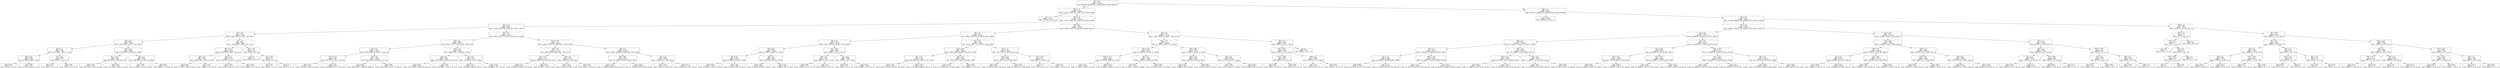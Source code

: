 digraph Tree {
node [shape=box] ;
0 [label="X[5] <= 0.5\ngini = 0.767\nsamples = 11106340\nvalue = [3319248, 5200390, 1921, 5143966, 28518, 1814080, 2061026]"] ;
1 [label="X[8] <= 1.5\ngini = 0.774\nsamples = 1440220\nvalue = [373116, 393407, 819, 778337, 4336, 311920, 414943]"] ;
0 -> 1 [labeldistance=2.5, labelangle=45, headlabel="True"] ;
2 [label="gini = 0.0\nsamples = 136575\nvalue = [215796, 0, 0, 0, 0, 0, 0]"] ;
1 -> 2 ;
3 [label="X[9] <= 2.5\ngini = 0.752\nsamples = 1303645\nvalue = [157320, 393407, 819, 778337, 4336, 311920, 414943]"] ;
1 -> 3 ;
4 [label="X[9] <= 0.5\ngini = 0.735\nsamples = 699757\nvalue = [62305, 209070, 143, 436182, 3828, 262022, 133530]"] ;
3 -> 4 ;
5 [label="X[3] <= 74.5\ngini = 0.682\nsamples = 71962\nvalue = [12385, 13733, 23, 40432, 2, 890, 46244]"] ;
4 -> 5 ;
6 [label="X[3] <= 58.5\ngini = 0.697\nsamples = 43561\nvalue = [7045, 11333, 14, 27774, 2, 587, 22125]"] ;
5 -> 6 ;
7 [label="X[8] <= 2.5\ngini = 0.744\nsamples = 4400\nvalue = [1574, 1885, 1, 2198, 2, 73, 1219]"] ;
6 -> 7 ;
8 [label="X[6] <= 16.5\ngini = 0.649\nsamples = 3343\nvalue = [0, 1885, 0, 2198, 0, 0, 1219]"] ;
7 -> 8 ;
9 [label="gini = 0.089\nsamples = 26\nvalue = [0, 41, 0, 2, 0, 0, 0]"] ;
8 -> 9 ;
10 [label="gini = 0.649\nsamples = 3317\nvalue = [0, 1844, 0, 2196, 0, 0, 1219]"] ;
8 -> 10 ;
11 [label="X[7] <= 5.5\ngini = 0.088\nsamples = 1057\nvalue = [1574, 0, 1, 0, 2, 73, 0]"] ;
7 -> 11 ;
12 [label="gini = 0.518\nsamples = 34\nvalue = [26, 0, 1, 0, 0, 23, 0]"] ;
11 -> 12 ;
13 [label="gini = 0.063\nsamples = 1023\nvalue = [1548, 0, 0, 0, 2, 50, 0]"] ;
11 -> 13 ;
14 [label="X[10] <= 47.5\ngini = 0.684\nsamples = 39161\nvalue = [5471, 9448, 13, 25576, 0, 514, 20906]"] ;
6 -> 14 ;
15 [label="X[7] <= 170.5\ngini = 0.693\nsamples = 6750\nvalue = [809, 3140, 4, 4398, 0, 64, 2270]"] ;
14 -> 15 ;
16 [label="gini = 0.705\nsamples = 2905\nvalue = [462, 1711, 0, 1553, 0, 32, 852]"] ;
15 -> 16 ;
17 [label="gini = 0.668\nsamples = 3845\nvalue = [347, 1429, 4, 2845, 0, 32, 1418]"] ;
15 -> 17 ;
18 [label="X[8] <= 2.5\ngini = 0.673\nsamples = 32411\nvalue = [4662, 6308, 9, 21178, 0, 450, 18636]"] ;
14 -> 18 ;
19 [label="gini = 0.607\nsamples = 29177\nvalue = [0, 6308, 0, 21178, 0, 0, 18636]"] ;
18 -> 19 ;
20 [label="gini = 0.164\nsamples = 3234\nvalue = [4662, 0, 9, 0, 0, 450, 0]"] ;
18 -> 20 ;
21 [label="X[1] <= 0.5\ngini = 0.614\nsamples = 28401\nvalue = [5340, 2400, 9, 12658, 0, 303, 24119]"] ;
5 -> 21 ;
22 [label="X[6] <= 12.5\ngini = 0.612\nsamples = 28296\nvalue = [5184, 2400, 9, 12658, 0, 300, 24119]"] ;
21 -> 22 ;
23 [label="X[8] <= 2.5\ngini = 0.669\nsamples = 11182\nvalue = [1958, 1739, 5, 7454, 0, 126, 6368]"] ;
22 -> 23 ;
24 [label="gini = 0.591\nsamples = 9831\nvalue = [0, 1739, 0, 7454, 0, 0, 6368]"] ;
23 -> 24 ;
25 [label="gini = 0.118\nsamples = 1351\nvalue = [1958, 0, 5, 0, 0, 126, 0]"] ;
23 -> 25 ;
26 [label="X[8] <= 2.5\ngini = 0.516\nsamples = 17114\nvalue = [3226, 661, 4, 5204, 0, 174, 17751]"] ;
22 -> 26 ;
27 [label="gini = 0.386\nsamples = 14979\nvalue = [0, 661, 0, 5204, 0, 0, 17751]"] ;
26 -> 27 ;
28 [label="gini = 0.099\nsamples = 2135\nvalue = [3226, 0, 4, 0, 0, 174, 0]"] ;
26 -> 28 ;
29 [label="X[6] <= 12.5\ngini = 0.037\nsamples = 105\nvalue = [156, 0, 0, 0, 0, 3, 0]"] ;
21 -> 29 ;
30 [label="gini = 0.0\nsamples = 81\nvalue = [126, 0, 0, 0, 0, 0, 0]"] ;
29 -> 30 ;
31 [label="X[3] <= 76.0\ngini = 0.165\nsamples = 24\nvalue = [30, 0, 0, 0, 0, 3, 0]"] ;
29 -> 31 ;
32 [label="gini = 0.18\nsamples = 23\nvalue = [27, 0, 0, 0, 0, 3, 0]"] ;
31 -> 32 ;
33 [label="gini = 0.0\nsamples = 1\nvalue = [3, 0, 0, 0, 0, 0, 0]"] ;
31 -> 33 ;
34 [label="X[9] <= 1.5\ngini = 0.723\nsamples = 627795\nvalue = [49920, 195337, 120, 395750, 3826, 261132, 87286]"] ;
4 -> 34 ;
35 [label="X[6] <= 30.5\ngini = 0.685\nsamples = 201836\nvalue = [16275, 57727, 5, 125255, 1345, 113498, 5426]"] ;
34 -> 35 ;
36 [label="X[4] <= 7.5\ngini = 0.685\nsamples = 134350\nvalue = [10582, 36942, 4, 87360, 719, 71449, 5426]"] ;
35 -> 36 ;
37 [label="X[10] <= 29.5\ngini = 0.713\nsamples = 9910\nvalue = [1760, 2712, 0, 5411, 4, 225, 5426]"] ;
36 -> 37 ;
38 [label="gini = 0.64\nsamples = 3451\nvalue = [562, 414, 0, 1654, 0, 80, 2705]"] ;
37 -> 38 ;
39 [label="gini = 0.724\nsamples = 6459\nvalue = [1198, 2298, 0, 3757, 4, 145, 2721]"] ;
37 -> 39 ;
40 [label="X[0] <= 0.5\ngini = 0.664\nsamples = 124440\nvalue = [8822, 34230, 4, 81949, 715, 71224, 0]"] ;
36 -> 40 ;
41 [label="gini = 0.655\nsamples = 91300\nvalue = [6884, 21086, 3, 56238, 683, 59609, 0]"] ;
40 -> 41 ;
42 [label="gini = 0.646\nsamples = 33140\nvalue = [1938, 13144, 1, 25711, 32, 11615, 0]"] ;
40 -> 42 ;
43 [label="X[4] <= 11.5\ngini = 0.68\nsamples = 67486\nvalue = [5693, 20785, 1, 37895, 626, 42049, 0]"] ;
35 -> 43 ;
44 [label="X[0] <= 0.5\ngini = 0.672\nsamples = 60152\nvalue = [5264, 16320, 1, 34020, 589, 39228, 0]"] ;
43 -> 44 ;
45 [label="gini = 0.654\nsamples = 44515\nvalue = [4109, 10424, 0, 22299, 562, 33150, 0]"] ;
44 -> 45 ;
46 [label="gini = 0.66\nsamples = 15637\nvalue = [1155, 5896, 1, 11721, 27, 6078, 0]"] ;
44 -> 46 ;
47 [label="X[0] <= 0.5\ngini = 0.681\nsamples = 7334\nvalue = [429, 4465, 0, 3875, 37, 2821, 0]"] ;
43 -> 47 ;
48 [label="gini = 0.673\nsamples = 3544\nvalue = [340, 966, 0, 1864, 34, 2379, 0]"] ;
47 -> 48 ;
49 [label="gini = 0.549\nsamples = 3790\nvalue = [89, 3499, 0, 2011, 3, 442, 0]"] ;
47 -> 49 ;
50 [label="X[10] <= 29.5\ngini = 0.732\nsamples = 425959\nvalue = [33645, 137610, 115, 270495, 2481, 147634, 81860]"] ;
34 -> 50 ;
51 [label="X[8] <= 2.5\ngini = 0.745\nsamples = 51451\nvalue = [4464, 9658, 53, 26871, 399, 25285, 14515]"] ;
50 -> 51 ;
52 [label="X[4] <= 11.5\ngini = 0.714\nsamples = 48276\nvalue = [0, 9658, 0, 26871, 0, 25166, 14515]"] ;
51 -> 52 ;
53 [label="gini = 0.701\nsamples = 44222\nvalue = [0, 9099, 0, 25136, 0, 25166, 10413]"] ;
52 -> 53 ;
54 [label="gini = 0.507\nsamples = 4054\nvalue = [0, 559, 0, 1735, 0, 0, 4102]"] ;
52 -> 54 ;
55 [label="X[0] <= 0.5\ngini = 0.207\nsamples = 3175\nvalue = [4464, 0, 53, 0, 399, 119, 0]"] ;
51 -> 55 ;
56 [label="gini = 0.233\nsamples = 2686\nvalue = [3726, 0, 53, 0, 391, 111, 0]"] ;
55 -> 56 ;
57 [label="gini = 0.042\nsamples = 489\nvalue = [738, 0, 0, 0, 8, 8, 0]"] ;
55 -> 57 ;
58 [label="X[8] <= 2.5\ngini = 0.726\nsamples = 374508\nvalue = [29181, 127952, 62, 243624, 2082, 122349, 67345]"] ;
50 -> 58 ;
59 [label="X[3] <= 65.5\ngini = 0.697\nsamples = 353780\nvalue = [0, 127952, 0, 243624, 0, 120975, 67345]"] ;
58 -> 59 ;
60 [label="gini = 0.714\nsamples = 151742\nvalue = [0, 54582, 0, 95049, 0, 58732, 31731]"] ;
59 -> 60 ;
61 [label="gini = 0.681\nsamples = 202038\nvalue = [0, 73370, 0, 148575, 0, 62243, 35614]"] ;
59 -> 61 ;
62 [label="X[4] <= 2.5\ngini = 0.198\nsamples = 20728\nvalue = [29181, 0, 62, 0, 2082, 1374, 0]"] ;
58 -> 62 ;
63 [label="gini = 0.292\nsamples = 3192\nvalue = [4125, 0, 0, 0, 888, 0, 0]"] ;
62 -> 63 ;
64 [label="gini = 0.177\nsamples = 17536\nvalue = [25056, 0, 62, 0, 1194, 1374, 0]"] ;
62 -> 64 ;
65 [label="X[4] <= 6.5\ngini = 0.734\nsamples = 603888\nvalue = [95015, 184337, 676, 342155, 508, 49898, 281413]"] ;
3 -> 65 ;
66 [label="X[4] <= 4.5\ngini = 0.75\nsamples = 331188\nvalue = [48666, 107501, 362, 187528, 508, 48270, 130682]"] ;
65 -> 66 ;
67 [label="X[8] <= 2.5\ngini = 0.707\nsamples = 205706\nvalue = [27401, 74934, 240, 116425, 7, 1129, 104822]"] ;
66 -> 67 ;
68 [label="X[6] <= 32.5\ngini = 0.656\nsamples = 187449\nvalue = [0, 74934, 0, 116425, 0, 0, 104822]"] ;
67 -> 68 ;
69 [label="X[6] <= 31.5\ngini = 0.644\nsamples = 119176\nvalue = [0, 39341, 0, 74164, 0, 0, 74566]"] ;
68 -> 69 ;
70 [label="gini = 0.646\nsamples = 110785\nvalue = [0, 38267, 0, 71427, 0, 0, 65239]"] ;
69 -> 70 ;
71 [label="gini = 0.446\nsamples = 8391\nvalue = [0, 1074, 0, 2737, 0, 0, 9327]"] ;
69 -> 71 ;
72 [label="X[0] <= 1.5\ngini = 0.66\nsamples = 68273\nvalue = [0, 35593, 0, 42261, 0, 0, 30256]"] ;
68 -> 72 ;
73 [label="gini = 0.657\nsamples = 60383\nvalue = [0, 26571, 0, 39229, 0, 0, 29814]"] ;
72 -> 73 ;
74 [label="gini = 0.419\nsamples = 7890\nvalue = [0, 9022, 0, 3032, 0, 0, 442]"] ;
72 -> 74 ;
75 [label="X[7] <= 96.5\ngini = 0.092\nsamples = 18257\nvalue = [27401, 0, 240, 0, 7, 1129, 0]"] ;
67 -> 75 ;
76 [label="X[8] <= 4.5\ngini = 0.264\nsamples = 3307\nvalue = [4497, 0, 215, 0, 2, 577, 0]"] ;
75 -> 76 ;
77 [label="gini = 0.396\nsamples = 1991\nvalue = [2423, 0, 215, 0, 2, 577, 0]"] ;
76 -> 77 ;
78 [label="gini = 0.0\nsamples = 1316\nvalue = [2074, 0, 0, 0, 0, 0, 0]"] ;
76 -> 78 ;
79 [label="X[3] <= 40.5\ngini = 0.048\nsamples = 14950\nvalue = [22904, 0, 25, 0, 5, 552, 0]"] ;
75 -> 79 ;
80 [label="gini = 0.168\nsamples = 141\nvalue = [206, 0, 0, 0, 0, 21, 0]"] ;
79 -> 80 ;
81 [label="gini = 0.047\nsamples = 14809\nvalue = [22698, 0, 25, 0, 5, 531, 0]"] ;
79 -> 81 ;
82 [label="X[3] <= 74.5\ngini = 0.76\nsamples = 125482\nvalue = [21265, 32567, 122, 71103, 501, 47141, 25860]"] ;
66 -> 82 ;
83 [label="X[7] <= 138.5\ngini = 0.756\nsamples = 108829\nvalue = [18058, 31236, 106, 63672, 415, 37885, 20886]"] ;
82 -> 83 ;
84 [label="X[0] <= 0.5\ngini = 0.775\nsamples = 27361\nvalue = [8109, 6494, 102, 14265, 337, 9517, 4440]"] ;
83 -> 84 ;
85 [label="gini = 0.783\nsamples = 18141\nvalue = [6393, 3147, 102, 7709, 303, 7462, 3563]"] ;
84 -> 85 ;
86 [label="gini = 0.708\nsamples = 9220\nvalue = [1716, 3347, 0, 6556, 34, 2055, 877]"] ;
84 -> 86 ;
87 [label="X[8] <= 2.5\ngini = 0.746\nsamples = 81468\nvalue = [9949, 24742, 4, 49407, 78, 28368, 16446]"] ;
83 -> 87 ;
88 [label="gini = 0.708\nsamples = 75102\nvalue = [0, 24742, 0, 49407, 0, 28345, 16446]"] ;
87 -> 88 ;
89 [label="gini = 0.021\nsamples = 6366\nvalue = [9949, 0, 4, 0, 78, 23, 0]"] ;
87 -> 89 ;
90 [label="X[8] <= 2.5\ngini = 0.743\nsamples = 16653\nvalue = [3207, 1331, 16, 7431, 86, 9256, 4974]"] ;
82 -> 90 ;
91 [label="X[10] <= 24.5\ngini = 0.684\nsamples = 14526\nvalue = [0, 1331, 0, 7431, 0, 9225, 4974]"] ;
90 -> 91 ;
92 [label="gini = 0.686\nsamples = 6970\nvalue = [0, 1081, 0, 4759, 0, 3236, 1928]"] ;
91 -> 92 ;
93 [label="gini = 0.634\nsamples = 7556\nvalue = [0, 250, 0, 2672, 0, 5989, 3046]"] ;
91 -> 93 ;
94 [label="X[2] <= 130.5\ngini = 0.077\nsamples = 2127\nvalue = [3207, 0, 16, 0, 86, 31, 0]"] ;
90 -> 94 ;
95 [label="gini = 0.0\nsamples = 75\nvalue = [124, 0, 0, 0, 0, 0, 0]"] ;
94 -> 95 ;
96 [label="gini = 0.08\nsamples = 2052\nvalue = [3083, 0, 16, 0, 86, 31, 0]"] ;
94 -> 96 ;
97 [label="X[8] <= 2.5\ngini = 0.705\nsamples = 272700\nvalue = [46349, 76836, 314, 154627, 0, 1628, 150731]"] ;
65 -> 97 ;
98 [label="X[3] <= 74.5\ngini = 0.64\nsamples = 242063\nvalue = [0, 76836, 0, 154627, 0, 45, 150731]"] ;
97 -> 98 ;
99 [label="X[2] <= 124.5\ngini = 0.647\nsamples = 206323\nvalue = [0, 73152, 0, 137523, 0, 31, 115429]"] ;
98 -> 99 ;
100 [label="X[10] <= 227.5\ngini = 0.624\nsamples = 86333\nvalue = [0, 22550, 0, 58900, 0, 10, 55047]"] ;
99 -> 100 ;
101 [label="gini = 0.637\nsamples = 62999\nvalue = [0, 19321, 0, 42392, 0, 5, 37824]"] ;
100 -> 101 ;
102 [label="gini = 0.576\nsamples = 23334\nvalue = [0, 3229, 0, 16508, 0, 5, 17223]"] ;
100 -> 102 ;
103 [label="X[0] <= 0.5\ngini = 0.655\nsamples = 119990\nvalue = [0, 50602, 0, 78623, 0, 21, 60382]"] ;
99 -> 103 ;
104 [label="gini = 0.627\nsamples = 62943\nvalue = [0, 17325, 0, 38258, 0, 5, 43998]"] ;
103 -> 104 ;
105 [label="gini = 0.629\nsamples = 57047\nvalue = [0, 33277, 0, 40365, 0, 16, 16384]"] ;
103 -> 105 ;
106 [label="X[6] <= 30.5\ngini = 0.507\nsamples = 35740\nvalue = [0, 3684, 0, 17104, 0, 14, 35302]"] ;
98 -> 106 ;
107 [label="X[10] <= 6.5\ngini = 0.584\nsamples = 15951\nvalue = [0, 2543, 0, 10427, 0, 4, 12129]"] ;
106 -> 107 ;
108 [label="gini = 0.516\nsamples = 6911\nvalue = [0, 568, 0, 3758, 0, 4, 6508]"] ;
107 -> 108 ;
109 [label="gini = 0.607\nsamples = 9040\nvalue = [0, 1975, 0, 6669, 0, 0, 5621]"] ;
107 -> 109 ;
110 [label="X[0] <= 0.5\ngini = 0.394\nsamples = 19789\nvalue = [0, 1141, 0, 6677, 0, 10, 23173]"] ;
106 -> 110 ;
111 [label="gini = 0.309\nsamples = 15361\nvalue = [0, 576, 0, 3863, 0, 10, 19648]"] ;
110 -> 111 ;
112 [label="gini = 0.566\nsamples = 4428\nvalue = [0, 565, 0, 2814, 0, 0, 3525]"] ;
110 -> 112 ;
113 [label="X[8] <= 4.5\ngini = 0.076\nsamples = 30637\nvalue = [46349, 0, 314, 0, 0, 1583, 0]"] ;
97 -> 113 ;
114 [label="X[2] <= 120.5\ngini = 0.218\nsamples = 9826\nvalue = [13720, 0, 314, 0, 0, 1583, 0]"] ;
113 -> 114 ;
115 [label="X[10] <= 136.0\ngini = 0.496\nsamples = 650\nvalue = [645, 0, 43, 0, 0, 341, 0]"] ;
114 -> 115 ;
116 [label="gini = 0.313\nsamples = 285\nvalue = [369, 0, 0, 0, 0, 89, 0]"] ;
115 -> 116 ;
117 [label="gini = 0.566\nsamples = 365\nvalue = [276, 0, 43, 0, 0, 252, 0]"] ;
115 -> 117 ;
118 [label="X[8] <= 3.5\ngini = 0.189\nsamples = 9176\nvalue = [13075, 0, 271, 0, 0, 1242, 0]"] ;
114 -> 118 ;
119 [label="gini = 0.1\nsamples = 8695\nvalue = [13075, 0, 0, 0, 0, 731, 0]"] ;
118 -> 119 ;
120 [label="gini = 0.453\nsamples = 481\nvalue = [0, 0, 271, 0, 0, 511, 0]"] ;
118 -> 120 ;
121 [label="gini = 0.0\nsamples = 20811\nvalue = [32629, 0, 0, 0, 0, 0, 0]"] ;
113 -> 121 ;
122 [label="X[8] <= 1.5\ngini = 0.761\nsamples = 9666120\nvalue = [2946132, 4806983, 1102, 4365629, 24182, 1502160, 1646083]"] ;
0 -> 122 [labeldistance=2.5, labelangle=-45, headlabel="False"] ;
123 [label="gini = 0.0\nsamples = 1053706\nvalue = [1667636, 0, 0, 0, 0, 0, 0]"] ;
122 -> 123 ;
124 [label="X[1] <= 0.5\ngini = 0.737\nsamples = 8612414\nvalue = [1278496, 4806983, 1102, 4365629, 24182, 1502160, 1646083]"] ;
122 -> 124 ;
125 [label="X[8] <= 2.5\ngini = 0.736\nsamples = 8578103\nvalue = [1226042, 4806983, 1100, 4365526, 23563, 1501100, 1646071]"] ;
124 -> 125 ;
126 [label="X[0] <= 0.5\ngini = 0.689\nsamples = 7773279\nvalue = [0, 4806983, 0, 4365526, 0, 1478278, 1646071]"] ;
125 -> 126 ;
127 [label="X[9] <= 2.5\ngini = 0.731\nsamples = 3762568\nvalue = [0, 1259567, 0, 2192733, 0, 1165374, 1335941]"] ;
126 -> 127 ;
128 [label="X[6] <= 2.5\ngini = 0.72\nsamples = 2687507\nvalue = [0, 887178, 0, 1648586, 0, 1073337, 644217]"] ;
127 -> 128 ;
129 [label="X[7] <= 75.5\ngini = 0.704\nsamples = 363897\nvalue = [0, 155093, 0, 227846, 0, 54968, 138068]"] ;
128 -> 129 ;
130 [label="gini = 0.696\nsamples = 132460\nvalue = [0, 62765, 0, 78772, 0, 12743, 55328]"] ;
129 -> 130 ;
131 [label="gini = 0.707\nsamples = 231437\nvalue = [0, 92328, 0, 149074, 0, 42225, 82740]"] ;
129 -> 131 ;
132 [label="X[10] <= 29.5\ngini = 0.715\nsamples = 2323610\nvalue = [0, 732085, 0, 1420740, 0, 1018369, 506149]"] ;
128 -> 132 ;
133 [label="gini = 0.719\nsamples = 386023\nvalue = [0, 76165, 0, 212676, 0, 192089, 130795]"] ;
132 -> 133 ;
134 [label="gini = 0.711\nsamples = 1937587\nvalue = [0, 655920, 0, 1208064, 0, 826280, 375354]"] ;
132 -> 134 ;
135 [label="X[6] <= 32.5\ngini = 0.681\nsamples = 1075061\nvalue = [0, 372389, 0, 544147, 0, 92037, 691724]"] ;
127 -> 135 ;
136 [label="X[10] <= 52.5\ngini = 0.674\nsamples = 722453\nvalue = [0, 223529, 0, 372977, 0, 64635, 481202]"] ;
135 -> 136 ;
137 [label="gini = 0.634\nsamples = 150603\nvalue = [0, 26934, 0, 75147, 0, 17419, 118749]"] ;
136 -> 137 ;
138 [label="gini = 0.681\nsamples = 571850\nvalue = [0, 196595, 0, 297830, 0, 47216, 362453]"] ;
136 -> 138 ;
139 [label="X[6] <= 47.5\ngini = 0.69\nsamples = 352608\nvalue = [0, 148860, 0, 171170, 0, 27402, 210522]"] ;
135 -> 139 ;
140 [label="gini = 0.691\nsamples = 342736\nvalue = [0, 145943, 0, 169740, 0, 26849, 199837]"] ;
139 -> 140 ;
141 [label="gini = 0.485\nsamples = 9872\nvalue = [0, 2917, 0, 1430, 0, 553, 10685]"] ;
139 -> 141 ;
142 [label="X[4] <= 2.5\ngini = 0.565\nsamples = 4010711\nvalue = [0, 3547416, 0, 2172793, 0, 312904, 310130]"] ;
126 -> 142 ;
143 [label="X[2] <= 124.5\ngini = 0.488\nsamples = 671740\nvalue = [0, 698995, 0, 294201, 0, 28831, 39951]"] ;
142 -> 143 ;
144 [label="X[2] <= 120.5\ngini = 0.565\nsamples = 205099\nvalue = [0, 178307, 0, 116454, 0, 11588, 18391]"] ;
143 -> 144 ;
145 [label="gini = 0.601\nsamples = 66426\nvalue = [0, 51334, 0, 41259, 0, 4551, 8185]"] ;
144 -> 145 ;
146 [label="gini = 0.544\nsamples = 138673\nvalue = [0, 126973, 0, 75195, 0, 7037, 10206]"] ;
144 -> 146 ;
147 [label="X[2] <= 132.5\ngini = 0.442\nsamples = 466641\nvalue = [0, 520688, 0, 177747, 0, 17243, 21560]"] ;
143 -> 147 ;
148 [label="gini = 0.46\nsamples = 358637\nvalue = [0, 390007, 0, 144272, 0, 14615, 17913]"] ;
147 -> 148 ;
149 [label="gini = 0.373\nsamples = 108004\nvalue = [0, 130681, 0, 33475, 0, 2628, 3647]"] ;
147 -> 149 ;
150 [label="X[10] <= 230.5\ngini = 0.577\nsamples = 3338971\nvalue = [0, 2848421, 0, 1878592, 0, 284073, 270179]"] ;
142 -> 150 ;
151 [label="X[2] <= 132.5\ngini = 0.592\nsamples = 2613631\nvalue = [0, 2138670, 0, 1511289, 0, 247951, 236575]"] ;
150 -> 151 ;
152 [label="gini = 0.598\nsamples = 2364451\nvalue = [0, 1893091, 0, 1393772, 0, 231844, 221566]"] ;
151 -> 152 ;
153 [label="gini = 0.52\nsamples = 249180\nvalue = [0, 245579, 0, 117517, 0, 16107, 15009]"] ;
151 -> 153 ;
154 [label="X[0] <= 2.5\ngini = 0.513\nsamples = 725340\nvalue = [0, 709751, 0, 367303, 0, 36122, 33604]"] ;
150 -> 154 ;
155 [label="gini = 0.503\nsamples = 691272\nvalue = [0, 694704, 0, 331030, 0, 34938, 32448]"] ;
154 -> 155 ;
156 [label="gini = 0.463\nsamples = 34068\nvalue = [0, 15047, 0, 36273, 0, 1184, 1156]"] ;
154 -> 156 ;
157 [label="X[2] <= 137.5\ngini = 0.073\nsamples = 804824\nvalue = [1226042, 0, 1100, 0, 23563, 22822, 0]"] ;
125 -> 157 ;
158 [label="X[3] <= 62.5\ngini = 0.068\nsamples = 783839\nvalue = [1196860, 0, 1094, 0, 20824, 21608, 0]"] ;
157 -> 158 ;
159 [label="X[9] <= 2.5\ngini = 0.038\nsamples = 367100\nvalue = [569437, 0, 356, 0, 5434, 5388, 0]"] ;
158 -> 159 ;
160 [label="X[7] <= 1.5\ngini = 0.047\nsamples = 225391\nvalue = [347894, 0, 66, 0, 5113, 3298, 0]"] ;
159 -> 160 ;
161 [label="gini = 0.388\nsamples = 2800\nvalue = [3405, 0, 0, 0, 694, 367, 0]"] ;
160 -> 161 ;
162 [label="gini = 0.041\nsamples = 222591\nvalue = [344489, 0, 66, 0, 4419, 2931, 0]"] ;
160 -> 162 ;
163 [label="X[3] <= 44.5\ngini = 0.024\nsamples = 141709\nvalue = [221543, 0, 290, 0, 321, 2090, 0]"] ;
159 -> 163 ;
164 [label="gini = 0.018\nsamples = 78799\nvalue = [123276, 0, 159, 0, 109, 886, 0]"] ;
163 -> 164 ;
165 [label="gini = 0.031\nsamples = 62910\nvalue = [98267, 0, 131, 0, 212, 1204, 0]"] ;
163 -> 165 ;
166 [label="X[10] <= 7.5\ngini = 0.095\nsamples = 416739\nvalue = [627423, 0, 738, 0, 15390, 16220, 0]"] ;
158 -> 166 ;
167 [label="X[7] <= 53.5\ngini = 0.209\nsamples = 26087\nvalue = [36629, 0, 27, 0, 2106, 2589, 0]"] ;
166 -> 167 ;
168 [label="gini = 0.519\nsamples = 5865\nvalue = [6049, 0, 20, 0, 1480, 1802, 0]"] ;
167 -> 168 ;
169 [label="gini = 0.086\nsamples = 20222\nvalue = [30580, 0, 7, 0, 626, 787, 0]"] ;
167 -> 169 ;
170 [label="X[6] <= 40.5\ngini = 0.086\nsamples = 390652\nvalue = [590794, 0, 711, 0, 13284, 13631, 0]"] ;
166 -> 170 ;
171 [label="gini = 0.075\nsamples = 357686\nvalue = [544505, 0, 688, 0, 10205, 10904, 0]"] ;
170 -> 171 ;
172 [label="gini = 0.205\nsamples = 32966\nvalue = [46289, 0, 23, 0, 3079, 2727, 0]"] ;
170 -> 172 ;
173 [label="X[0] <= 1.5\ngini = 0.216\nsamples = 20985\nvalue = [29182, 0, 6, 0, 2739, 1214, 0]"] ;
157 -> 173 ;
174 [label="X[9] <= 2.5\ngini = 0.248\nsamples = 17796\nvalue = [24246, 0, 6, 0, 2732, 1193, 0]"] ;
173 -> 174 ;
175 [label="X[8] <= 4.5\ngini = 0.333\nsamples = 11493\nvalue = [14624, 0, 6, 0, 2713, 897, 0]"] ;
174 -> 175 ;
176 [label="gini = 0.609\nsamples = 4157\nvalue = [2958, 0, 6, 0, 2713, 897, 0]"] ;
175 -> 176 ;
177 [label="gini = 0.0\nsamples = 7336\nvalue = [11666, 0, 0, 0, 0, 0, 0]"] ;
175 -> 177 ;
178 [label="X[2] <= 138.5\ngini = 0.062\nsamples = 6303\nvalue = [9622, 0, 0, 0, 19, 296, 0]"] ;
174 -> 178 ;
179 [label="gini = 0.063\nsamples = 6120\nvalue = [9359, 0, 0, 0, 19, 296, 0]"] ;
178 -> 179 ;
180 [label="gini = 0.0\nsamples = 183\nvalue = [263, 0, 0, 0, 0, 0, 0]"] ;
178 -> 180 ;
181 [label="X[10] <= 250.5\ngini = 0.011\nsamples = 3189\nvalue = [4936, 0, 0, 0, 7, 21, 0]"] ;
173 -> 181 ;
182 [label="X[5] <= 1.5\ngini = 0.008\nsamples = 2700\nvalue = [4178, 0, 0, 0, 4, 12, 0]"] ;
181 -> 182 ;
183 [label="gini = 0.016\nsamples = 904\nvalue = [1380, 0, 0, 0, 0, 11, 0]"] ;
182 -> 183 ;
184 [label="gini = 0.004\nsamples = 1796\nvalue = [2798, 0, 0, 0, 4, 1, 0]"] ;
182 -> 184 ;
185 [label="X[8] <= 4.0\ngini = 0.031\nsamples = 489\nvalue = [758, 0, 0, 0, 3, 9, 0]"] ;
181 -> 185 ;
186 [label="gini = 0.095\nsamples = 152\nvalue = [231, 0, 0, 0, 3, 9, 0]"] ;
185 -> 186 ;
187 [label="gini = 0.0\nsamples = 337\nvalue = [527, 0, 0, 0, 0, 0, 0]"] ;
185 -> 187 ;
188 [label="X[8] <= 2.5\ngini = 0.065\nsamples = 34311\nvalue = [52454, 0, 2, 103, 619, 1060, 12]"] ;
124 -> 188 ;
189 [label="X[6] <= 7.5\ngini = 0.227\nsamples = 76\nvalue = [0, 0, 0, 103, 0, 3, 12]"] ;
188 -> 189 ;
190 [label="X[4] <= 4.5\ngini = 0.5\nsamples = 13\nvalue = [0, 0, 0, 3, 0, 3, 12]"] ;
189 -> 190 ;
191 [label="gini = 0.0\nsamples = 2\nvalue = [0, 0, 0, 3, 0, 0, 0]"] ;
190 -> 191 ;
192 [label="X[0] <= 0.5\ngini = 0.32\nsamples = 11\nvalue = [0, 0, 0, 0, 0, 3, 12]"] ;
190 -> 192 ;
193 [label="X[7] <= 154.0\ngini = 0.245\nsamples = 10\nvalue = [0, 0, 0, 0, 0, 2, 12]"] ;
192 -> 193 ;
194 [label="gini = 0.0\nsamples = 5\nvalue = [0, 0, 0, 0, 0, 0, 8]"] ;
193 -> 194 ;
195 [label="gini = 0.444\nsamples = 5\nvalue = [0, 0, 0, 0, 0, 2, 4]"] ;
193 -> 195 ;
196 [label="gini = 0.0\nsamples = 1\nvalue = [0, 0, 0, 0, 0, 1, 0]"] ;
192 -> 196 ;
197 [label="gini = 0.0\nsamples = 63\nvalue = [0, 0, 0, 100, 0, 0, 0]"] ;
189 -> 197 ;
198 [label="X[3] <= 66.5\ngini = 0.061\nsamples = 34235\nvalue = [52454, 0, 2, 0, 619, 1057, 0]"] ;
188 -> 198 ;
199 [label="X[6] <= 47.5\ngini = 0.043\nsamples = 19937\nvalue = [30856, 0, 0, 0, 235, 447, 0]"] ;
198 -> 199 ;
200 [label="X[9] <= 2.5\ngini = 0.042\nsamples = 19795\nvalue = [30660, 0, 0, 0, 228, 433, 0]"] ;
199 -> 200 ;
201 [label="X[5] <= 1.5\ngini = 0.038\nsamples = 11448\nvalue = [17719, 0, 0, 0, 190, 154, 0]"] ;
200 -> 201 ;
202 [label="gini = 0.034\nsamples = 5493\nvalue = [8511, 0, 0, 0, 60, 91, 0]"] ;
201 -> 202 ;
203 [label="gini = 0.04\nsamples = 5955\nvalue = [9208, 0, 0, 0, 130, 63, 0]"] ;
201 -> 203 ;
204 [label="X[10] <= 249.5\ngini = 0.047\nsamples = 8347\nvalue = [12941, 0, 0, 0, 38, 279, 0]"] ;
200 -> 204 ;
205 [label="gini = 0.05\nsamples = 7751\nvalue = [11974, 0, 0, 0, 37, 276, 0]"] ;
204 -> 205 ;
206 [label="gini = 0.008\nsamples = 596\nvalue = [967, 0, 0, 0, 1, 3, 0]"] ;
204 -> 206 ;
207 [label="X[9] <= 2.5\ngini = 0.179\nsamples = 142\nvalue = [196, 0, 0, 0, 7, 14, 0]"] ;
199 -> 207 ;
208 [label="X[0] <= 121.0\ngini = 0.105\nsamples = 122\nvalue = [172, 0, 0, 0, 7, 3, 0]"] ;
207 -> 208 ;
209 [label="gini = 0.096\nsamples = 121\nvalue = [172, 0, 0, 0, 6, 3, 0]"] ;
208 -> 209 ;
210 [label="gini = 0.0\nsamples = 1\nvalue = [0, 0, 0, 0, 1, 0, 0]"] ;
208 -> 210 ;
211 [label="X[3] <= 51.5\ngini = 0.431\nsamples = 20\nvalue = [24, 0, 0, 0, 0, 11, 0]"] ;
207 -> 211 ;
212 [label="gini = 0.498\nsamples = 9\nvalue = [8, 0, 0, 0, 0, 9, 0]"] ;
211 -> 212 ;
213 [label="gini = 0.198\nsamples = 11\nvalue = [16, 0, 0, 0, 0, 2, 0]"] ;
211 -> 213 ;
214 [label="X[10] <= 110.5\ngini = 0.085\nsamples = 14298\nvalue = [21598, 0, 2, 0, 384, 610, 0]"] ;
198 -> 214 ;
215 [label="X[9] <= 2.5\ngini = 0.099\nsamples = 9903\nvalue = [14892, 0, 1, 0, 311, 493, 0]"] ;
214 -> 215 ;
216 [label="X[10] <= 103.5\ngini = 0.11\nsamples = 5314\nvalue = [7923, 0, 1, 0, 273, 210, 0]"] ;
215 -> 216 ;
217 [label="gini = 0.107\nsamples = 5219\nvalue = [7802, 0, 1, 0, 261, 201, 0]"] ;
216 -> 217 ;
218 [label="gini = 0.263\nsamples = 95\nvalue = [121, 0, 0, 0, 12, 9, 0]"] ;
216 -> 218 ;
219 [label="X[10] <= 4.5\ngini = 0.085\nsamples = 4589\nvalue = [6969, 0, 0, 0, 38, 283, 0]"] ;
215 -> 219 ;
220 [label="gini = 0.43\nsamples = 66\nvalue = [68, 0, 0, 0, 0, 31, 0]"] ;
219 -> 220 ;
221 [label="gini = 0.078\nsamples = 4523\nvalue = [6901, 0, 0, 0, 38, 252, 0]"] ;
219 -> 221 ;
222 [label="X[10] <= 124.5\ngini = 0.054\nsamples = 4395\nvalue = [6706, 0, 1, 0, 73, 117, 0]"] ;
214 -> 222 ;
223 [label="X[7] <= 120.5\ngini = 0.041\nsamples = 3926\nvalue = [6037, 0, 1, 0, 48, 80, 0]"] ;
222 -> 223 ;
224 [label="gini = 0.029\nsamples = 3222\nvalue = [4989, 0, 0, 0, 22, 53, 0]"] ;
223 -> 224 ;
225 [label="gini = 0.094\nsamples = 704\nvalue = [1048, 0, 1, 0, 26, 27, 0]"] ;
223 -> 225 ;
226 [label="X[1] <= 3.5\ngini = 0.159\nsamples = 469\nvalue = [669, 0, 0, 0, 25, 37, 0]"] ;
222 -> 226 ;
227 [label="gini = 0.212\nsamples = 237\nvalue = [334, 0, 0, 0, 18, 26, 0]"] ;
226 -> 227 ;
228 [label="gini = 0.098\nsamples = 232\nvalue = [335, 0, 0, 0, 7, 11, 0]"] ;
226 -> 228 ;
}